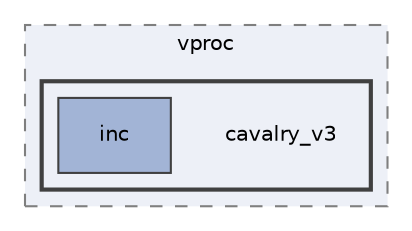 digraph "packages/vproc/cavalry_v3"
{
 // INTERACTIVE_SVG=YES
 // LATEX_PDF_SIZE
  bgcolor="transparent";
  edge [fontname="Helvetica",fontsize="10",labelfontname="Helvetica",labelfontsize="10"];
  node [fontname="Helvetica",fontsize="10",shape=record];
  compound=true
  subgraph clusterdir_720a8d47c2d5a565119b3b623c19013c {
    graph [ bgcolor="#edf0f7", pencolor="grey50", style="filled,dashed,", label="vproc", fontname="Helvetica", fontsize="10", URL="dir_720a8d47c2d5a565119b3b623c19013c.html"]
  subgraph clusterdir_1fc2703844d2e06660ef25483bd3b98c {
    graph [ bgcolor="#edf0f7", pencolor="grey25", style="filled,bold,", label="", fontname="Helvetica", fontsize="10", URL="dir_1fc2703844d2e06660ef25483bd3b98c.html"]
    dir_1fc2703844d2e06660ef25483bd3b98c [shape=plaintext, label="cavalry_v3"];
  dir_e71b172ce69d4a489580291d4d27f118 [shape=box, label="inc", style="filled,", fillcolor="#a2b4d6", color="grey25", URL="dir_e71b172ce69d4a489580291d4d27f118.html"];
  }
  }
}
